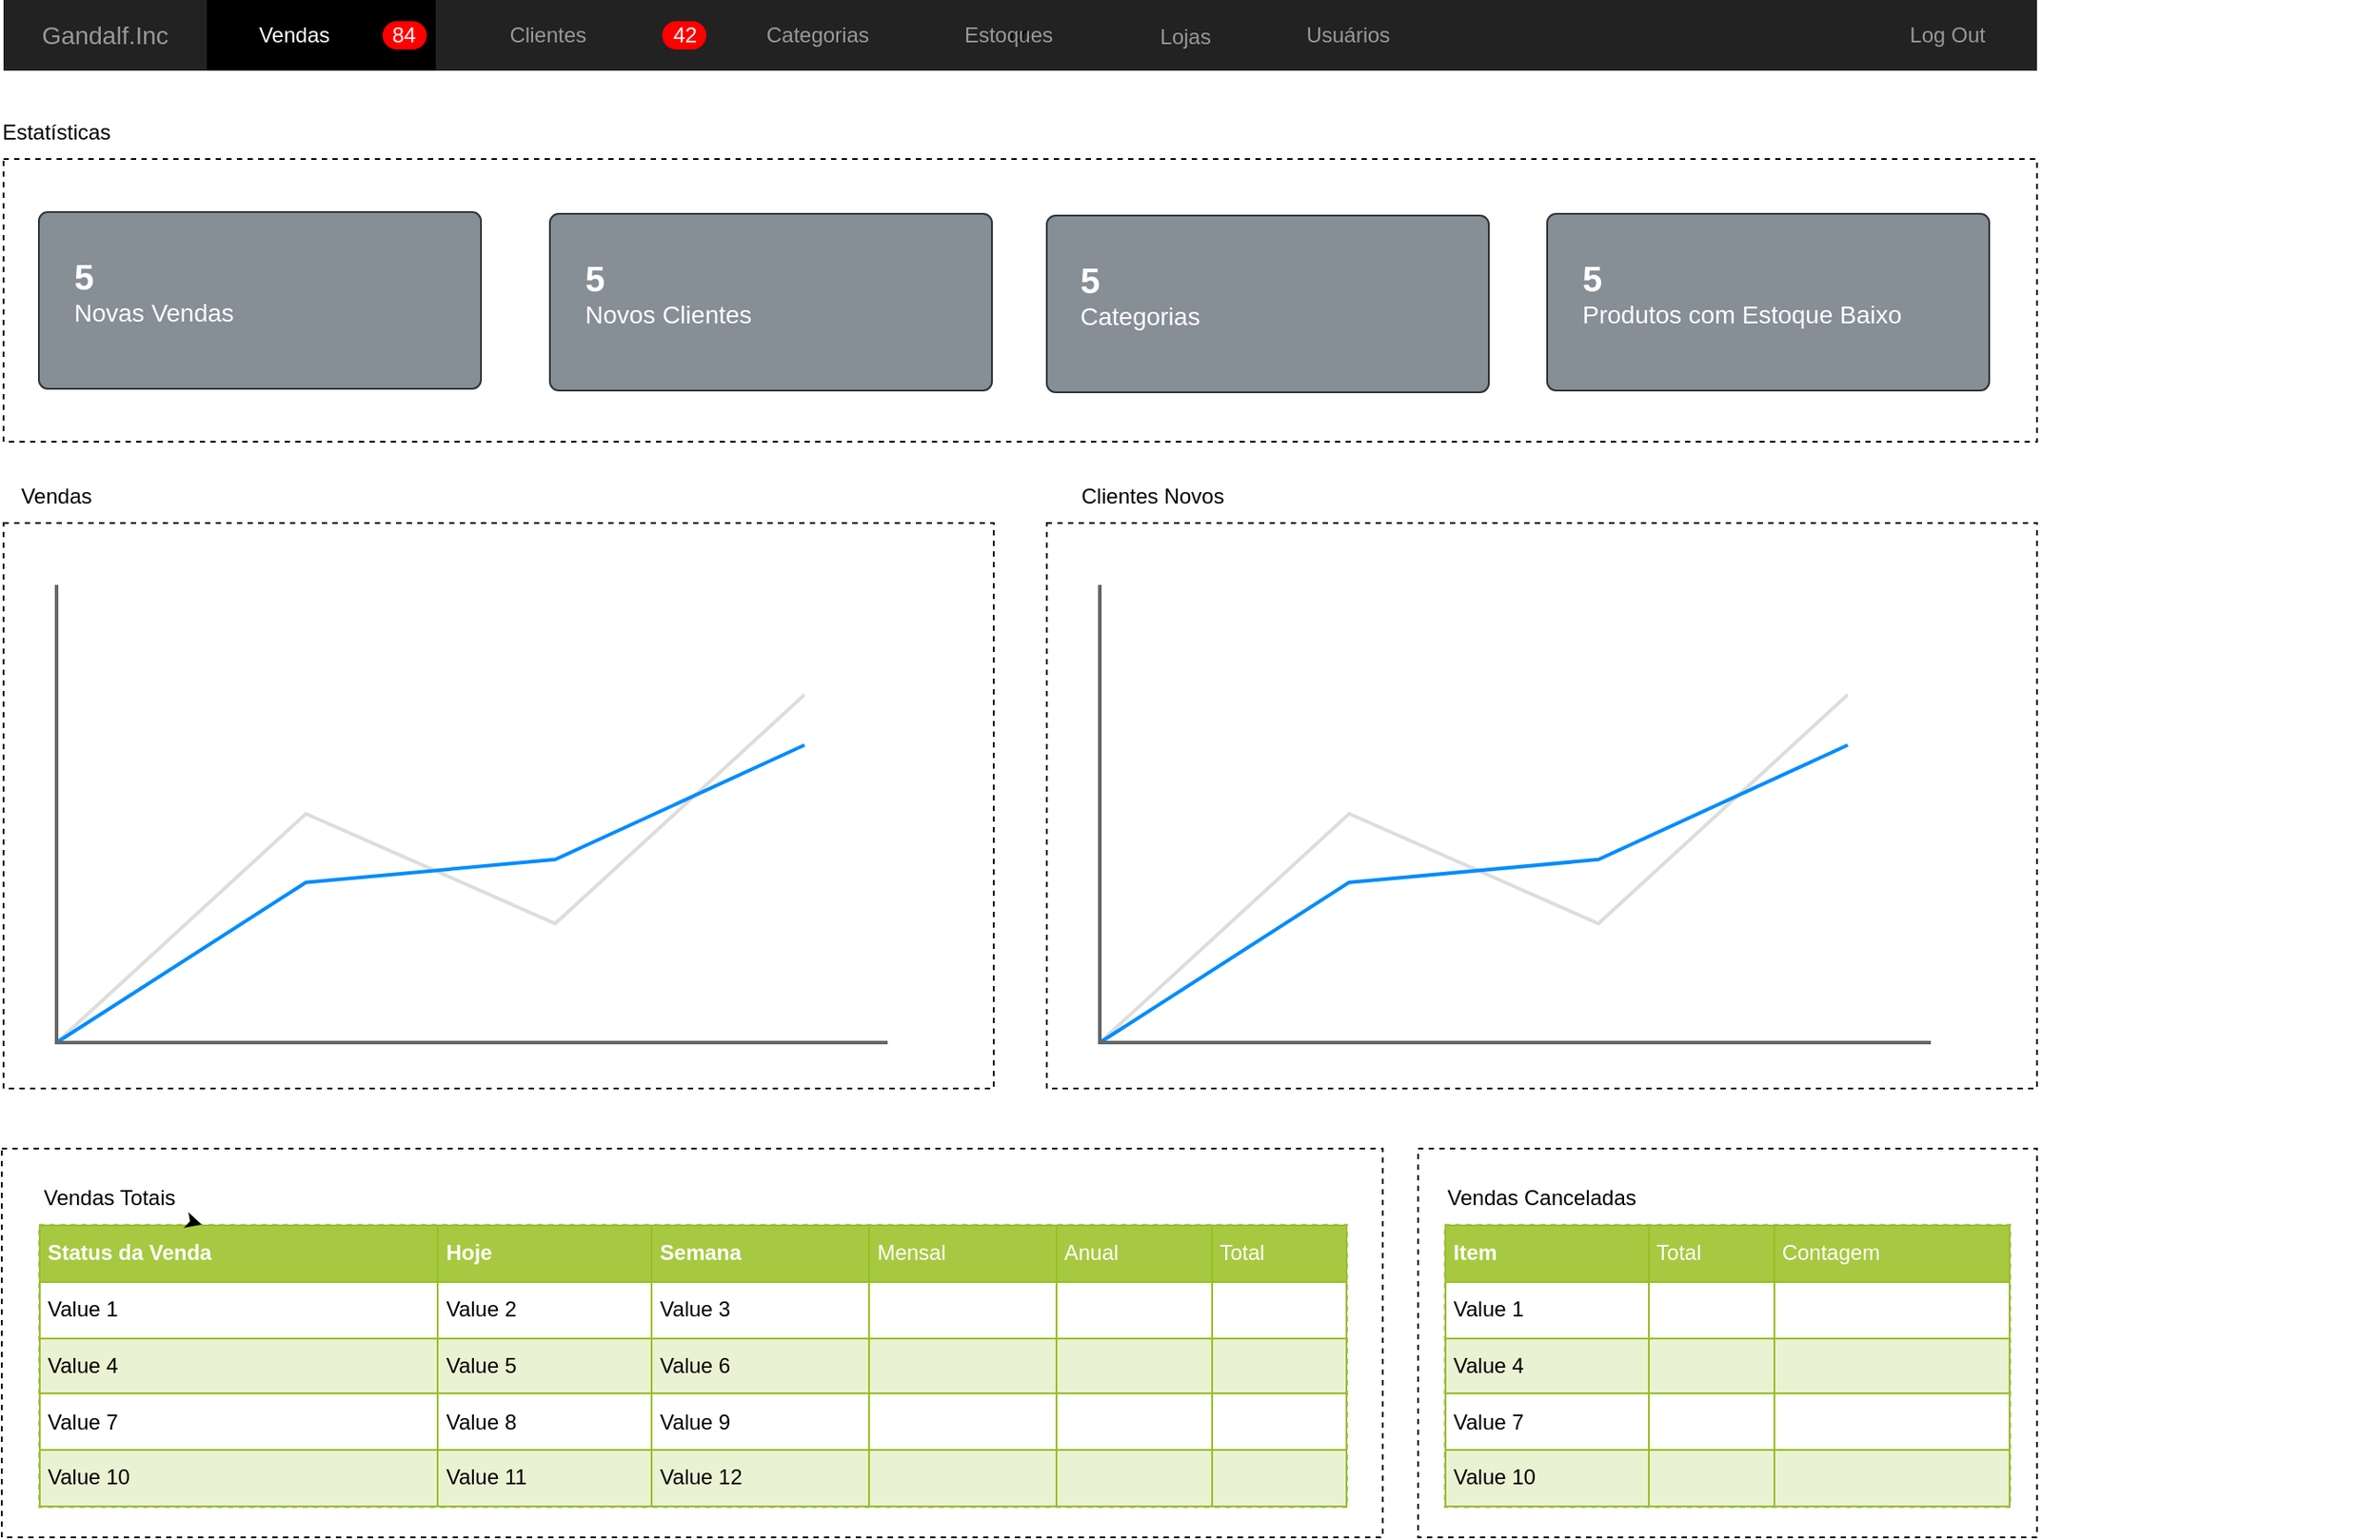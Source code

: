 <mxfile>
    <diagram id="Gt9d1nDzaVi8h4IFC0yW" name="Dashboard">
        <mxGraphModel dx="1628" dy="1193" grid="1" gridSize="10" guides="1" tooltips="1" connect="1" arrows="1" fold="1" page="1" pageScale="1" pageWidth="827" pageHeight="1169" math="0" shadow="0">
            <root>
                <mxCell id="0"/>
                <mxCell id="1" parent="0"/>
                <mxCell id="9CufxK8zm7W179fj_umO-12" value="" style="rounded=0;whiteSpace=wrap;html=1;dashed=1;" vertex="1" parent="1">
                    <mxGeometry x="39" y="720" width="781" height="220" as="geometry"/>
                </mxCell>
                <mxCell id="3" value="cc" style="html=1;shadow=0;dashed=0;shape=mxgraph.bootstrap.rect;fillColor=#222222;strokeColor=none;whiteSpace=wrap;rounded=0;fontSize=12;fontColor=#000000;align=center;" vertex="1" parent="1">
                    <mxGeometry x="40" y="70" width="1150" height="40" as="geometry"/>
                </mxCell>
                <mxCell id="4" value="Gandalf.Inc" style="html=1;shadow=0;dashed=0;fillColor=none;strokeColor=none;shape=mxgraph.bootstrap.rect;fontColor=#999999;fontSize=14;whiteSpace=wrap;" vertex="1" parent="3">
                    <mxGeometry width="115" height="40" as="geometry"/>
                </mxCell>
                <mxCell id="5" value="Vendas" style="html=1;shadow=0;dashed=0;shape=mxgraph.bootstrap.rect;fillColor=#000000;strokeColor=none;fontColor=#ffffff;spacingRight=30;whiteSpace=wrap;" vertex="1" parent="3">
                    <mxGeometry x="115" width="129.375" height="40" as="geometry"/>
                </mxCell>
                <mxCell id="6" value="84" style="html=1;shadow=0;dashed=0;shape=mxgraph.bootstrap.rrect;rSize=8;fillColor=#ff0000;strokeColor=none;fontColor=#ffffff;whiteSpace=wrap;" vertex="1" parent="5">
                    <mxGeometry x="1" y="0.5" width="25" height="16" relative="1" as="geometry">
                        <mxPoint x="-30" y="-8" as="offset"/>
                    </mxGeometry>
                </mxCell>
                <mxCell id="7" value="Clientes" style="html=1;shadow=0;dashed=0;fillColor=none;strokeColor=none;shape=mxgraph.bootstrap.rect;fontColor=#999999;spacingRight=30;whiteSpace=wrap;" vertex="1" parent="3">
                    <mxGeometry x="244.375" width="158.125" height="40" as="geometry"/>
                </mxCell>
                <mxCell id="8" value="42" style="html=1;shadow=0;dashed=0;shape=mxgraph.bootstrap.rrect;rSize=8;fillColor=#ff0000;strokeColor=none;fontColor=#ffffff;whiteSpace=wrap;" vertex="1" parent="7">
                    <mxGeometry x="1" y="0.5" width="25" height="16" relative="1" as="geometry">
                        <mxPoint x="-30" y="-8" as="offset"/>
                    </mxGeometry>
                </mxCell>
                <mxCell id="9" value="Categorias" style="html=1;shadow=0;dashed=0;fillColor=none;strokeColor=none;shape=mxgraph.bootstrap.rect;fontColor=#999999;whiteSpace=wrap;" vertex="1" parent="3">
                    <mxGeometry x="402.5" width="115" height="40" as="geometry"/>
                </mxCell>
                <mxCell id="10" value="Estoques" style="html=1;shadow=0;dashed=0;fillColor=none;strokeColor=none;shape=mxgraph.bootstrap.rect;fontColor=#999999;whiteSpace=wrap;" vertex="1" parent="3">
                    <mxGeometry x="517.5" width="100.625" height="40" as="geometry"/>
                </mxCell>
                <mxCell id="12" value="Log Out" style="html=1;shadow=0;dashed=0;fillColor=none;strokeColor=none;shape=mxgraph.bootstrap.rect;fontColor=#999999;whiteSpace=wrap;" vertex="1" parent="3">
                    <mxGeometry x="1049.375" width="100.625" height="40" as="geometry"/>
                </mxCell>
                <mxCell id="b5VrpOZ8Anfmy1aLH1ar-62" value="Usuários" style="html=1;shadow=0;dashed=0;fillColor=none;strokeColor=none;shape=mxgraph.bootstrap.rect;fontColor=#999999;whiteSpace=wrap;" vertex="1" parent="3">
                    <mxGeometry x="710" width="100.625" height="40" as="geometry"/>
                </mxCell>
                <mxCell id="b5VrpOZ8Anfmy1aLH1ar-61" value="Lojas" style="html=1;shadow=0;dashed=0;fillColor=none;strokeColor=none;shape=mxgraph.bootstrap.rect;fontColor=#999999;whiteSpace=wrap;" vertex="1" parent="1">
                    <mxGeometry x="657.5" y="71" width="100.625" height="40" as="geometry"/>
                </mxCell>
                <mxCell id="b5VrpOZ8Anfmy1aLH1ar-70" value="" style="rounded=0;whiteSpace=wrap;html=1;dashed=1;" vertex="1" parent="1">
                    <mxGeometry x="40" y="160" width="1150" height="160" as="geometry"/>
                </mxCell>
                <mxCell id="b5VrpOZ8Anfmy1aLH1ar-71" value="Estatísticas" style="text;html=1;strokeColor=none;fillColor=none;align=center;verticalAlign=middle;whiteSpace=wrap;rounded=0;dashed=1;" vertex="1" parent="1">
                    <mxGeometry x="40" y="130" width="60" height="30" as="geometry"/>
                </mxCell>
                <mxCell id="b5VrpOZ8Anfmy1aLH1ar-72" value="" style="html=1;shadow=0;dashed=0;shape=mxgraph.bootstrap.rrect;rSize=5;strokeColor=#2D3338;html=1;whiteSpace=wrap;fillColor=#868E96;fontColor=#ffffff;verticalAlign=middle;align=center;spacing=20;fontSize=60;" vertex="1" parent="1">
                    <mxGeometry x="60" y="190" width="250" height="100" as="geometry"/>
                </mxCell>
                <mxCell id="b5VrpOZ8Anfmy1aLH1ar-73" value="&lt;b&gt;&lt;font style=&quot;font-size: 20px&quot;&gt;5&lt;/font&gt;&lt;/b&gt;&lt;br&gt;Novas Vendas" style="fillColor=none;strokeColor=none;fontColor=#ffffff;html=1;verticalAlign=top;align=left;spacing=20;fontSize=14;dashed=1;" vertex="1" parent="b5VrpOZ8Anfmy1aLH1ar-72">
                    <mxGeometry width="260" height="120" relative="1" as="geometry"/>
                </mxCell>
                <mxCell id="b5VrpOZ8Anfmy1aLH1ar-74" value="" style="html=1;shadow=0;dashed=0;shape=mxgraph.bootstrap.rrect;rSize=5;strokeColor=#2D3338;html=1;whiteSpace=wrap;fillColor=#868E96;fontColor=#ffffff;verticalAlign=middle;align=center;spacing=20;fontSize=60;" vertex="1" parent="1">
                    <mxGeometry x="349" y="191" width="250" height="100" as="geometry"/>
                </mxCell>
                <mxCell id="b5VrpOZ8Anfmy1aLH1ar-75" value="&lt;b&gt;&lt;font style=&quot;font-size: 20px&quot;&gt;5&lt;/font&gt;&lt;/b&gt;&lt;br&gt;Novos Clientes" style="fillColor=none;strokeColor=none;fontColor=#ffffff;html=1;verticalAlign=top;align=left;spacing=20;fontSize=14;dashed=1;" vertex="1" parent="b5VrpOZ8Anfmy1aLH1ar-74">
                    <mxGeometry width="470" height="120" relative="1" as="geometry"/>
                </mxCell>
                <mxCell id="b5VrpOZ8Anfmy1aLH1ar-76" value="" style="html=1;shadow=0;dashed=0;shape=mxgraph.bootstrap.rrect;rSize=5;strokeColor=#2D3338;html=1;whiteSpace=wrap;fillColor=#868E96;fontColor=#ffffff;verticalAlign=middle;align=center;spacing=20;fontSize=60;" vertex="1" parent="1">
                    <mxGeometry x="630" y="192" width="250" height="100" as="geometry"/>
                </mxCell>
                <mxCell id="b5VrpOZ8Anfmy1aLH1ar-77" value="&lt;b&gt;&lt;font style=&quot;font-size: 20px&quot;&gt;5&lt;/font&gt;&lt;/b&gt;&lt;br&gt;Categorias" style="fillColor=none;strokeColor=none;fontColor=#ffffff;html=1;verticalAlign=top;align=left;spacing=20;fontSize=14;dashed=1;" vertex="1" parent="b5VrpOZ8Anfmy1aLH1ar-76">
                    <mxGeometry width="470" height="120" relative="1" as="geometry">
                        <mxPoint x="-1" as="offset"/>
                    </mxGeometry>
                </mxCell>
                <mxCell id="b5VrpOZ8Anfmy1aLH1ar-80" value="" style="html=1;shadow=0;dashed=0;shape=mxgraph.bootstrap.rrect;rSize=5;strokeColor=#2D3338;html=1;whiteSpace=wrap;fillColor=#868E96;fontColor=#ffffff;verticalAlign=middle;align=center;spacing=20;fontSize=60;" vertex="1" parent="1">
                    <mxGeometry x="913" y="191" width="250" height="100" as="geometry"/>
                </mxCell>
                <mxCell id="b5VrpOZ8Anfmy1aLH1ar-81" value="&lt;b&gt;&lt;font style=&quot;font-size: 20px&quot;&gt;5&lt;/font&gt;&lt;/b&gt;&lt;br&gt;Produtos com Estoque Baixo" style="fillColor=none;strokeColor=none;fontColor=#ffffff;html=1;verticalAlign=top;align=left;spacing=20;fontSize=14;dashed=1;" vertex="1" parent="b5VrpOZ8Anfmy1aLH1ar-80">
                    <mxGeometry width="470" height="120" relative="1" as="geometry"/>
                </mxCell>
                <mxCell id="b5VrpOZ8Anfmy1aLH1ar-83" value="" style="rounded=0;whiteSpace=wrap;html=1;dashed=1;" vertex="1" parent="1">
                    <mxGeometry x="40" y="366" width="560" height="320" as="geometry"/>
                </mxCell>
                <mxCell id="b5VrpOZ8Anfmy1aLH1ar-84" value="Vendas" style="text;html=1;strokeColor=none;fillColor=none;align=center;verticalAlign=middle;whiteSpace=wrap;rounded=0;dashed=1;" vertex="1" parent="1">
                    <mxGeometry x="40" y="336" width="60" height="30" as="geometry"/>
                </mxCell>
                <mxCell id="b5VrpOZ8Anfmy1aLH1ar-82" value="" style="verticalLabelPosition=bottom;shadow=0;dashed=0;align=center;html=1;verticalAlign=top;strokeWidth=1;shape=mxgraph.mockup.graphics.lineChart;strokeColor=none;strokeColor2=#666666;strokeColor3=#008cff;strokeColor4=#dddddd;" vertex="1" parent="1">
                    <mxGeometry x="70" y="401" width="470" height="259" as="geometry"/>
                </mxCell>
                <mxCell id="b5VrpOZ8Anfmy1aLH1ar-88" value="" style="rounded=0;whiteSpace=wrap;html=1;dashed=1;" vertex="1" parent="1">
                    <mxGeometry x="630" y="366" width="560" height="320" as="geometry"/>
                </mxCell>
                <mxCell id="b5VrpOZ8Anfmy1aLH1ar-89" value="Clientes Novos" style="text;html=1;strokeColor=none;fillColor=none;align=center;verticalAlign=middle;whiteSpace=wrap;rounded=0;dashed=1;" vertex="1" parent="1">
                    <mxGeometry x="630" y="336" width="120" height="30" as="geometry"/>
                </mxCell>
                <mxCell id="b5VrpOZ8Anfmy1aLH1ar-90" value="" style="verticalLabelPosition=bottom;shadow=0;dashed=0;align=center;html=1;verticalAlign=top;strokeWidth=1;shape=mxgraph.mockup.graphics.lineChart;strokeColor=none;strokeColor2=#666666;strokeColor3=#008cff;strokeColor4=#dddddd;" vertex="1" parent="1">
                    <mxGeometry x="660" y="401" width="470" height="259" as="geometry"/>
                </mxCell>
                <mxCell id="b5VrpOZ8Anfmy1aLH1ar-211" value="&lt;table border=&quot;1&quot; width=&quot;100%&quot; cellpadding=&quot;4&quot; style=&quot;width: 100% ; height: 100% ; border-collapse: collapse&quot;&gt;&lt;tbody&gt;&lt;tr style=&quot;background-color: #a7c942 ; color: #ffffff ; border: 1px solid #98bf21&quot;&gt;&lt;th align=&quot;left&quot;&gt;Status da Venda&lt;/th&gt;&lt;th align=&quot;left&quot;&gt;Hoje&lt;/th&gt;&lt;th align=&quot;left&quot;&gt;Semana&lt;/th&gt;&lt;td&gt;Mensal&lt;/td&gt;&lt;td&gt;Anual&lt;/td&gt;&lt;td&gt;Total&lt;/td&gt;&lt;/tr&gt;&lt;tr style=&quot;border: 1px solid #98bf21&quot;&gt;&lt;td&gt;Value 1&lt;/td&gt;&lt;td&gt;Value 2&lt;/td&gt;&lt;td&gt;Value 3&lt;/td&gt;&lt;td&gt;&lt;br&gt;&lt;/td&gt;&lt;td&gt;&lt;br&gt;&lt;/td&gt;&lt;td&gt;&lt;br&gt;&lt;/td&gt;&lt;/tr&gt;&lt;tr style=&quot;background-color: #eaf2d3 ; border: 1px solid #98bf21&quot;&gt;&lt;td&gt;Value 4&lt;/td&gt;&lt;td&gt;Value 5&lt;/td&gt;&lt;td&gt;Value 6&lt;/td&gt;&lt;td&gt;&lt;br&gt;&lt;/td&gt;&lt;td&gt;&lt;br&gt;&lt;/td&gt;&lt;td&gt;&lt;br&gt;&lt;/td&gt;&lt;/tr&gt;&lt;tr style=&quot;border: 1px solid #98bf21&quot;&gt;&lt;td&gt;Value 7&lt;/td&gt;&lt;td&gt;Value 8&lt;/td&gt;&lt;td&gt;Value 9&lt;/td&gt;&lt;td&gt;&lt;br&gt;&lt;/td&gt;&lt;td&gt;&lt;br&gt;&lt;/td&gt;&lt;td&gt;&lt;br&gt;&lt;/td&gt;&lt;/tr&gt;&lt;tr style=&quot;background-color: #eaf2d3 ; border: 1px solid #98bf21&quot;&gt;&lt;td&gt;Value 10&lt;/td&gt;&lt;td&gt;Value 11&lt;/td&gt;&lt;td&gt;Value 12&lt;/td&gt;&lt;td&gt;&lt;br&gt;&lt;/td&gt;&lt;td&gt;&lt;br&gt;&lt;/td&gt;&lt;td&gt;&lt;br&gt;&lt;/td&gt;&lt;/tr&gt;&lt;/tbody&gt;&lt;/table&gt;" style="text;html=1;strokeColor=#c0c0c0;fillColor=#ffffff;overflow=fill;rounded=0;dashed=1;" vertex="1" parent="1">
                    <mxGeometry x="60" y="763" width="740" height="160" as="geometry"/>
                </mxCell>
                <mxCell id="b5VrpOZ8Anfmy1aLH1ar-215" value="" style="edgeStyle=none;html=1;" edge="1" parent="1" source="b5VrpOZ8Anfmy1aLH1ar-212" target="b5VrpOZ8Anfmy1aLH1ar-211">
                    <mxGeometry relative="1" as="geometry"/>
                </mxCell>
                <mxCell id="b5VrpOZ8Anfmy1aLH1ar-212" value="Vendas Totais" style="text;html=1;strokeColor=none;fillColor=none;align=center;verticalAlign=middle;whiteSpace=wrap;rounded=0;dashed=1;" vertex="1" parent="1">
                    <mxGeometry x="50" y="733" width="100" height="30" as="geometry"/>
                </mxCell>
                <mxCell id="9CufxK8zm7W179fj_umO-13" value="" style="rounded=0;whiteSpace=wrap;html=1;dashed=1;" vertex="1" parent="1">
                    <mxGeometry x="840" y="720" width="350" height="220" as="geometry"/>
                </mxCell>
                <mxCell id="9CufxK8zm7W179fj_umO-14" value="&lt;table border=&quot;1&quot; width=&quot;100%&quot; cellpadding=&quot;4&quot; style=&quot;width: 100% ; height: 100% ; border-collapse: collapse&quot;&gt;&lt;tbody&gt;&lt;tr style=&quot;background-color: #a7c942 ; color: #ffffff ; border: 1px solid #98bf21&quot;&gt;&lt;th align=&quot;left&quot;&gt;Item&lt;/th&gt;&lt;td&gt;Total&lt;/td&gt;&lt;td&gt;Contagem&lt;/td&gt;&lt;/tr&gt;&lt;tr style=&quot;border: 1px solid #98bf21&quot;&gt;&lt;td&gt;Value 1&lt;/td&gt;&lt;td&gt;&lt;br&gt;&lt;/td&gt;&lt;td&gt;&lt;br&gt;&lt;/td&gt;&lt;/tr&gt;&lt;tr style=&quot;background-color: #eaf2d3 ; border: 1px solid #98bf21&quot;&gt;&lt;td&gt;Value 4&lt;/td&gt;&lt;td&gt;&lt;br&gt;&lt;/td&gt;&lt;td&gt;&lt;br&gt;&lt;/td&gt;&lt;/tr&gt;&lt;tr style=&quot;border: 1px solid #98bf21&quot;&gt;&lt;td&gt;Value 7&lt;/td&gt;&lt;td&gt;&lt;br&gt;&lt;/td&gt;&lt;td&gt;&lt;br&gt;&lt;/td&gt;&lt;/tr&gt;&lt;tr style=&quot;background-color: #eaf2d3 ; border: 1px solid #98bf21&quot;&gt;&lt;td&gt;Value 10&lt;/td&gt;&lt;td&gt;&lt;br&gt;&lt;/td&gt;&lt;td&gt;&lt;br&gt;&lt;/td&gt;&lt;/tr&gt;&lt;/tbody&gt;&lt;/table&gt;" style="text;html=1;strokeColor=#c0c0c0;fillColor=#ffffff;overflow=fill;rounded=0;dashed=1;" vertex="1" parent="1">
                    <mxGeometry x="855" y="763" width="320" height="160" as="geometry"/>
                </mxCell>
                <mxCell id="9CufxK8zm7W179fj_umO-15" value="Vendas Canceladas" style="text;html=1;strokeColor=none;fillColor=none;align=center;verticalAlign=middle;whiteSpace=wrap;rounded=0;dashed=1;" vertex="1" parent="1">
                    <mxGeometry x="845" y="733" width="130" height="30" as="geometry"/>
                </mxCell>
            </root>
        </mxGraphModel>
    </diagram>
    <diagram id="U9YYgL-1b4ZFVZlLlDnU" name="Clientes">
        <mxGraphModel dx="1396" dy="1023" grid="1" gridSize="10" guides="1" tooltips="1" connect="1" arrows="1" fold="1" page="1" pageScale="1" pageWidth="827" pageHeight="1169" math="0" shadow="0">
            <root>
                <mxCell id="KVE-M2_pVmgQvuHK_1eE-0"/>
                <mxCell id="KVE-M2_pVmgQvuHK_1eE-1" parent="KVE-M2_pVmgQvuHK_1eE-0"/>
                <mxCell id="MrlE6XzFFKqmU-khMcDZ-0" value="" style="rounded=0;whiteSpace=wrap;html=1;dashed=1;" vertex="1" parent="KVE-M2_pVmgQvuHK_1eE-1">
                    <mxGeometry x="40" y="380" width="1150" height="210" as="geometry"/>
                </mxCell>
                <mxCell id="rNKOXlH87E75fBXnkznZ-0" value="cc" style="html=1;shadow=0;dashed=0;shape=mxgraph.bootstrap.rect;fillColor=#222222;strokeColor=none;whiteSpace=wrap;rounded=0;fontSize=12;fontColor=#000000;align=center;" vertex="1" parent="KVE-M2_pVmgQvuHK_1eE-1">
                    <mxGeometry x="40" y="70" width="1150" height="40" as="geometry"/>
                </mxCell>
                <mxCell id="rNKOXlH87E75fBXnkznZ-1" value="Gandalf.Inc" style="html=1;shadow=0;dashed=0;fillColor=none;strokeColor=none;shape=mxgraph.bootstrap.rect;fontColor=#999999;fontSize=14;whiteSpace=wrap;" vertex="1" parent="rNKOXlH87E75fBXnkznZ-0">
                    <mxGeometry width="115" height="40" as="geometry"/>
                </mxCell>
                <mxCell id="rNKOXlH87E75fBXnkznZ-2" value="Vendas" style="html=1;shadow=0;dashed=0;shape=mxgraph.bootstrap.rect;fillColor=#2A2A2A;strokeColor=none;fontColor=#ffffff;spacingRight=30;whiteSpace=wrap;" vertex="1" parent="rNKOXlH87E75fBXnkznZ-0">
                    <mxGeometry x="115" width="129.375" height="40" as="geometry"/>
                </mxCell>
                <mxCell id="rNKOXlH87E75fBXnkznZ-3" value="84" style="html=1;shadow=0;dashed=0;shape=mxgraph.bootstrap.rrect;rSize=8;fillColor=#ff0000;strokeColor=none;fontColor=#ffffff;whiteSpace=wrap;" vertex="1" parent="rNKOXlH87E75fBXnkznZ-2">
                    <mxGeometry x="1" y="0.5" width="25" height="16" relative="1" as="geometry">
                        <mxPoint x="-30" y="-8" as="offset"/>
                    </mxGeometry>
                </mxCell>
                <mxCell id="rNKOXlH87E75fBXnkznZ-4" value="&lt;span style=&quot;background-color: rgb(26 , 26 , 26)&quot;&gt;Clientes&lt;/span&gt;" style="html=1;shadow=0;dashed=0;shape=mxgraph.bootstrap.rect;spacingRight=30;whiteSpace=wrap;fillColor=#1A1A1A;strokeColor=none;" vertex="1" parent="rNKOXlH87E75fBXnkznZ-0">
                    <mxGeometry x="244.375" width="158.125" height="40" as="geometry"/>
                </mxCell>
                <mxCell id="rNKOXlH87E75fBXnkznZ-5" value="42" style="html=1;shadow=0;dashed=0;shape=mxgraph.bootstrap.rrect;rSize=8;fillColor=#ff0000;strokeColor=none;fontColor=#ffffff;whiteSpace=wrap;" vertex="1" parent="rNKOXlH87E75fBXnkznZ-4">
                    <mxGeometry x="1" y="0.5" width="25" height="16" relative="1" as="geometry">
                        <mxPoint x="-30" y="-8" as="offset"/>
                    </mxGeometry>
                </mxCell>
                <mxCell id="rNKOXlH87E75fBXnkznZ-6" value="Categorias" style="html=1;shadow=0;dashed=0;fillColor=none;strokeColor=none;shape=mxgraph.bootstrap.rect;fontColor=#999999;whiteSpace=wrap;" vertex="1" parent="rNKOXlH87E75fBXnkznZ-0">
                    <mxGeometry x="402.5" width="115" height="40" as="geometry"/>
                </mxCell>
                <mxCell id="rNKOXlH87E75fBXnkznZ-7" value="Estoques" style="html=1;shadow=0;dashed=0;fillColor=none;strokeColor=none;shape=mxgraph.bootstrap.rect;fontColor=#999999;whiteSpace=wrap;" vertex="1" parent="rNKOXlH87E75fBXnkznZ-0">
                    <mxGeometry x="517.5" width="100.625" height="40" as="geometry"/>
                </mxCell>
                <mxCell id="rNKOXlH87E75fBXnkznZ-8" value="Log Out" style="html=1;shadow=0;dashed=0;fillColor=none;strokeColor=none;shape=mxgraph.bootstrap.rect;fontColor=#999999;whiteSpace=wrap;" vertex="1" parent="rNKOXlH87E75fBXnkznZ-0">
                    <mxGeometry x="1049.375" width="100.625" height="40" as="geometry"/>
                </mxCell>
                <mxCell id="rNKOXlH87E75fBXnkznZ-9" value="Usuários" style="html=1;shadow=0;dashed=0;fillColor=none;strokeColor=none;shape=mxgraph.bootstrap.rect;fontColor=#999999;whiteSpace=wrap;" vertex="1" parent="rNKOXlH87E75fBXnkznZ-0">
                    <mxGeometry x="710" width="100.625" height="40" as="geometry"/>
                </mxCell>
                <mxCell id="rNKOXlH87E75fBXnkznZ-10" value="" style="rounded=0;whiteSpace=wrap;html=1;dashed=1;" vertex="1" parent="KVE-M2_pVmgQvuHK_1eE-1">
                    <mxGeometry x="40" y="160" width="1150" height="160" as="geometry"/>
                </mxCell>
                <mxCell id="rNKOXlH87E75fBXnkznZ-11" value="Busca" style="text;html=1;strokeColor=none;fillColor=none;align=center;verticalAlign=middle;whiteSpace=wrap;rounded=0;dashed=1;" vertex="1" parent="KVE-M2_pVmgQvuHK_1eE-1">
                    <mxGeometry x="40" y="130" width="60" height="30" as="geometry"/>
                </mxCell>
                <mxCell id="6X9xBkyGpGC7z2I8G7cS-0" value="Nome" style="fillColor=none;strokeColor=none;align=left;fontSize=14;dashed=1;labelBackgroundColor=#1A1A1A;" vertex="1" parent="KVE-M2_pVmgQvuHK_1eE-1">
                    <mxGeometry x="70" y="160" width="100" height="30" as="geometry"/>
                </mxCell>
                <mxCell id="6X9xBkyGpGC7z2I8G7cS-1" value="Mark" style="html=1;shadow=0;dashed=0;shape=mxgraph.bootstrap.rrect;rSize=5;fillColor=#ffffff;strokeColor=#CED4DA;align=left;spacing=15;fontSize=14;fontColor=#6C767D;labelBackgroundColor=#1A1A1A;" vertex="1" parent="KVE-M2_pVmgQvuHK_1eE-1">
                    <mxGeometry x="70" y="190" width="260" height="40" as="geometry"/>
                </mxCell>
                <mxCell id="6X9xBkyGpGC7z2I8G7cS-2" value="Sobrenome" style="fillColor=none;strokeColor=none;align=left;fontSize=14;dashed=1;labelBackgroundColor=#1A1A1A;" vertex="1" parent="KVE-M2_pVmgQvuHK_1eE-1">
                    <mxGeometry x="340" y="160" width="100" height="30" as="geometry"/>
                </mxCell>
                <mxCell id="6X9xBkyGpGC7z2I8G7cS-3" value="Otto" style="html=1;shadow=0;dashed=0;shape=mxgraph.bootstrap.rrect;rSize=5;fillColor=#ffffff;strokeColor=#CED4DA;align=left;spacing=15;fontSize=14;fontColor=#6C767D;labelBackgroundColor=#1A1A1A;" vertex="1" parent="KVE-M2_pVmgQvuHK_1eE-1">
                    <mxGeometry x="340" y="190" width="260" height="40" as="geometry"/>
                </mxCell>
                <mxCell id="6X9xBkyGpGC7z2I8G7cS-4" value="Email" style="fillColor=none;strokeColor=none;align=left;fontSize=14;dashed=1;labelBackgroundColor=#1A1A1A;" vertex="1" parent="KVE-M2_pVmgQvuHK_1eE-1">
                    <mxGeometry x="610" y="160" width="100" height="30" as="geometry"/>
                </mxCell>
                <mxCell id="6X9xBkyGpGC7z2I8G7cS-5" value="" style="html=1;shadow=0;dashed=0;shape=mxgraph.bootstrap.rrect;rSize=5;fillColor=#ffffff;strokeColor=#CED4DA;align=left;spacingLeft=50;fontSize=14;fontColor=#6C767D;labelBackgroundColor=#1A1A1A;" vertex="1" parent="KVE-M2_pVmgQvuHK_1eE-1">
                    <mxGeometry x="610" y="190" width="260" height="40" as="geometry"/>
                </mxCell>
                <mxCell id="6X9xBkyGpGC7z2I8G7cS-6" value="@" style="html=1;shadow=0;dashed=0;shape=mxgraph.bootstrap.leftButton;rSize=5;strokeColor=#CED4DA;fillColor=#f0f0f0;whiteSpace=wrap;resizeHeight=1;fontColor=#495057;labelBackgroundColor=#1A1A1A;" vertex="1" parent="6X9xBkyGpGC7z2I8G7cS-5">
                    <mxGeometry width="40" height="40" relative="1" as="geometry"/>
                </mxCell>
                <mxCell id="6X9xBkyGpGC7z2I8G7cS-7" value="Cidade" style="fillColor=none;strokeColor=none;align=left;fontSize=14;dashed=1;labelBackgroundColor=#1A1A1A;" vertex="1" parent="KVE-M2_pVmgQvuHK_1eE-1">
                    <mxGeometry x="70" y="240" width="100" height="30" as="geometry"/>
                </mxCell>
                <mxCell id="6X9xBkyGpGC7z2I8G7cS-8" value="" style="html=1;shadow=0;dashed=0;shape=mxgraph.bootstrap.rrect;rSize=5;fillColor=#ffffff;strokeColor=#CED4DA;align=left;spacing=15;fontSize=14;fontColor=#6C767D;labelBackgroundColor=#1A1A1A;" vertex="1" parent="KVE-M2_pVmgQvuHK_1eE-1">
                    <mxGeometry x="70" y="270" width="390" height="40" as="geometry"/>
                </mxCell>
                <mxCell id="6X9xBkyGpGC7z2I8G7cS-9" value="State" style="fillColor=none;strokeColor=none;align=left;fontSize=14;dashed=1;labelBackgroundColor=#1A1A1A;" vertex="1" parent="KVE-M2_pVmgQvuHK_1eE-1">
                    <mxGeometry x="470" y="240" width="100" height="30" as="geometry"/>
                </mxCell>
                <mxCell id="6X9xBkyGpGC7z2I8G7cS-10" value="Choose..." style="html=1;shadow=0;dashed=0;shape=mxgraph.bootstrap.rrect;rSize=5;fillColor=#ffffff;strokeColor=#CED4DA;align=left;spacing=15;fontSize=14;fontColor=#6C767D;labelBackgroundColor=#1A1A1A;" vertex="1" parent="KVE-M2_pVmgQvuHK_1eE-1">
                    <mxGeometry x="470" y="270" width="200" height="40" as="geometry"/>
                </mxCell>
                <mxCell id="6X9xBkyGpGC7z2I8G7cS-11" value="" style="shape=triangle;direction=south;fillColor=#343A40;strokeColor=none;perimeter=none;dashed=1;labelBackgroundColor=#1A1A1A;" vertex="1" parent="6X9xBkyGpGC7z2I8G7cS-10">
                    <mxGeometry x="1" y="0.5" width="7" height="3" relative="1" as="geometry">
                        <mxPoint x="-17" y="1" as="offset"/>
                    </mxGeometry>
                </mxCell>
                <mxCell id="6X9xBkyGpGC7z2I8G7cS-12" value="" style="shape=triangle;direction=north;fillColor=#343A40;strokeColor=none;perimeter=none;dashed=1;labelBackgroundColor=#1A1A1A;" vertex="1" parent="6X9xBkyGpGC7z2I8G7cS-10">
                    <mxGeometry x="1" y="0.5" width="7" height="3" relative="1" as="geometry">
                        <mxPoint x="-17" y="-4" as="offset"/>
                    </mxGeometry>
                </mxCell>
                <mxCell id="6X9xBkyGpGC7z2I8G7cS-13" value="Zip" style="fillColor=none;strokeColor=none;align=left;fontSize=14;dashed=1;labelBackgroundColor=#1A1A1A;" vertex="1" parent="KVE-M2_pVmgQvuHK_1eE-1">
                    <mxGeometry x="680" y="240" width="190" height="30" as="geometry"/>
                </mxCell>
                <mxCell id="6X9xBkyGpGC7z2I8G7cS-14" value="" style="html=1;shadow=0;dashed=0;shape=mxgraph.bootstrap.rrect;rSize=5;fillColor=#ffffff;strokeColor=#CED4DA;align=left;spacing=15;fontSize=14;fontColor=#6C767D;labelBackgroundColor=#1A1A1A;" vertex="1" parent="KVE-M2_pVmgQvuHK_1eE-1">
                    <mxGeometry x="680" y="270" width="190" height="40" as="geometry"/>
                </mxCell>
                <mxCell id="6X9xBkyGpGC7z2I8G7cS-17" value="" style="aspect=fixed;html=1;points=[];align=center;image;fontSize=12;image=img/lib/azure2/general/Search_Grid.svg;dashed=1;labelBackgroundColor=#1A1A1A;fillColor=#1A1A1A;" vertex="1" parent="KVE-M2_pVmgQvuHK_1eE-1">
                    <mxGeometry x="1110" y="173" width="68" height="67" as="geometry"/>
                </mxCell>
                <mxCell id="Qwcj-sVlyxNStnz4mnrW-0" value="&lt;table border=&quot;1&quot; width=&quot;100%&quot; cellpadding=&quot;4&quot; style=&quot;width: 100% ; height: 100% ; border-collapse: collapse&quot;&gt;&lt;tbody&gt;&lt;tr style=&quot;background-color: #a7c942 ; color: #ffffff ; border: 1px solid #98bf21&quot;&gt;&lt;th align=&quot;left&quot;&gt;Email&lt;/th&gt;&lt;th align=&quot;left&quot;&gt;Nome&lt;/th&gt;&lt;th align=&quot;left&quot;&gt;Sobrenome&lt;/th&gt;&lt;td&gt;Cidade&lt;/td&gt;&lt;td&gt;Código Postal&lt;/td&gt;&lt;td&gt;Ativo&lt;/td&gt;&lt;/tr&gt;&lt;tr style=&quot;border: 1px solid #98bf21&quot;&gt;&lt;td&gt;Value 1&lt;/td&gt;&lt;td&gt;Value 2&lt;/td&gt;&lt;td&gt;Value 3&lt;/td&gt;&lt;td&gt;&lt;br&gt;&lt;/td&gt;&lt;td&gt;&lt;br&gt;&lt;/td&gt;&lt;td&gt;&lt;br&gt;&lt;/td&gt;&lt;/tr&gt;&lt;tr style=&quot;background-color: #eaf2d3 ; border: 1px solid #98bf21&quot;&gt;&lt;td&gt;Value 4&lt;/td&gt;&lt;td&gt;Value 5&lt;/td&gt;&lt;td&gt;Value 6&lt;/td&gt;&lt;td&gt;&lt;br&gt;&lt;/td&gt;&lt;td&gt;&lt;br&gt;&lt;/td&gt;&lt;td&gt;&lt;br&gt;&lt;/td&gt;&lt;/tr&gt;&lt;tr style=&quot;border: 1px solid #98bf21&quot;&gt;&lt;td&gt;Value 7&lt;/td&gt;&lt;td&gt;Value 8&lt;/td&gt;&lt;td&gt;Value 9&lt;/td&gt;&lt;td&gt;&lt;br&gt;&lt;/td&gt;&lt;td&gt;&lt;br&gt;&lt;/td&gt;&lt;td&gt;&lt;br&gt;&lt;/td&gt;&lt;/tr&gt;&lt;tr style=&quot;background-color: #eaf2d3 ; border: 1px solid #98bf21&quot;&gt;&lt;td&gt;Value 10&lt;/td&gt;&lt;td&gt;Value 11&lt;/td&gt;&lt;td&gt;Value 12&lt;/td&gt;&lt;td&gt;&lt;br&gt;&lt;/td&gt;&lt;td&gt;&lt;br&gt;&lt;/td&gt;&lt;td&gt;&lt;br&gt;&lt;/td&gt;&lt;/tr&gt;&lt;/tbody&gt;&lt;/table&gt;" style="text;html=1;strokeColor=#c0c0c0;fillColor=#ffffff;overflow=fill;rounded=0;dashed=1;" vertex="1" parent="KVE-M2_pVmgQvuHK_1eE-1">
                    <mxGeometry x="57" y="410" width="1113" height="160" as="geometry"/>
                </mxCell>
                <mxCell id="Qwcj-sVlyxNStnz4mnrW-1" value="Clientes" style="text;html=1;strokeColor=none;fillColor=none;align=center;verticalAlign=middle;whiteSpace=wrap;rounded=0;dashed=1;" vertex="1" parent="KVE-M2_pVmgQvuHK_1eE-1">
                    <mxGeometry x="10" y="350" width="100" height="30" as="geometry"/>
                </mxCell>
            </root>
        </mxGraphModel>
    </diagram>
</mxfile>